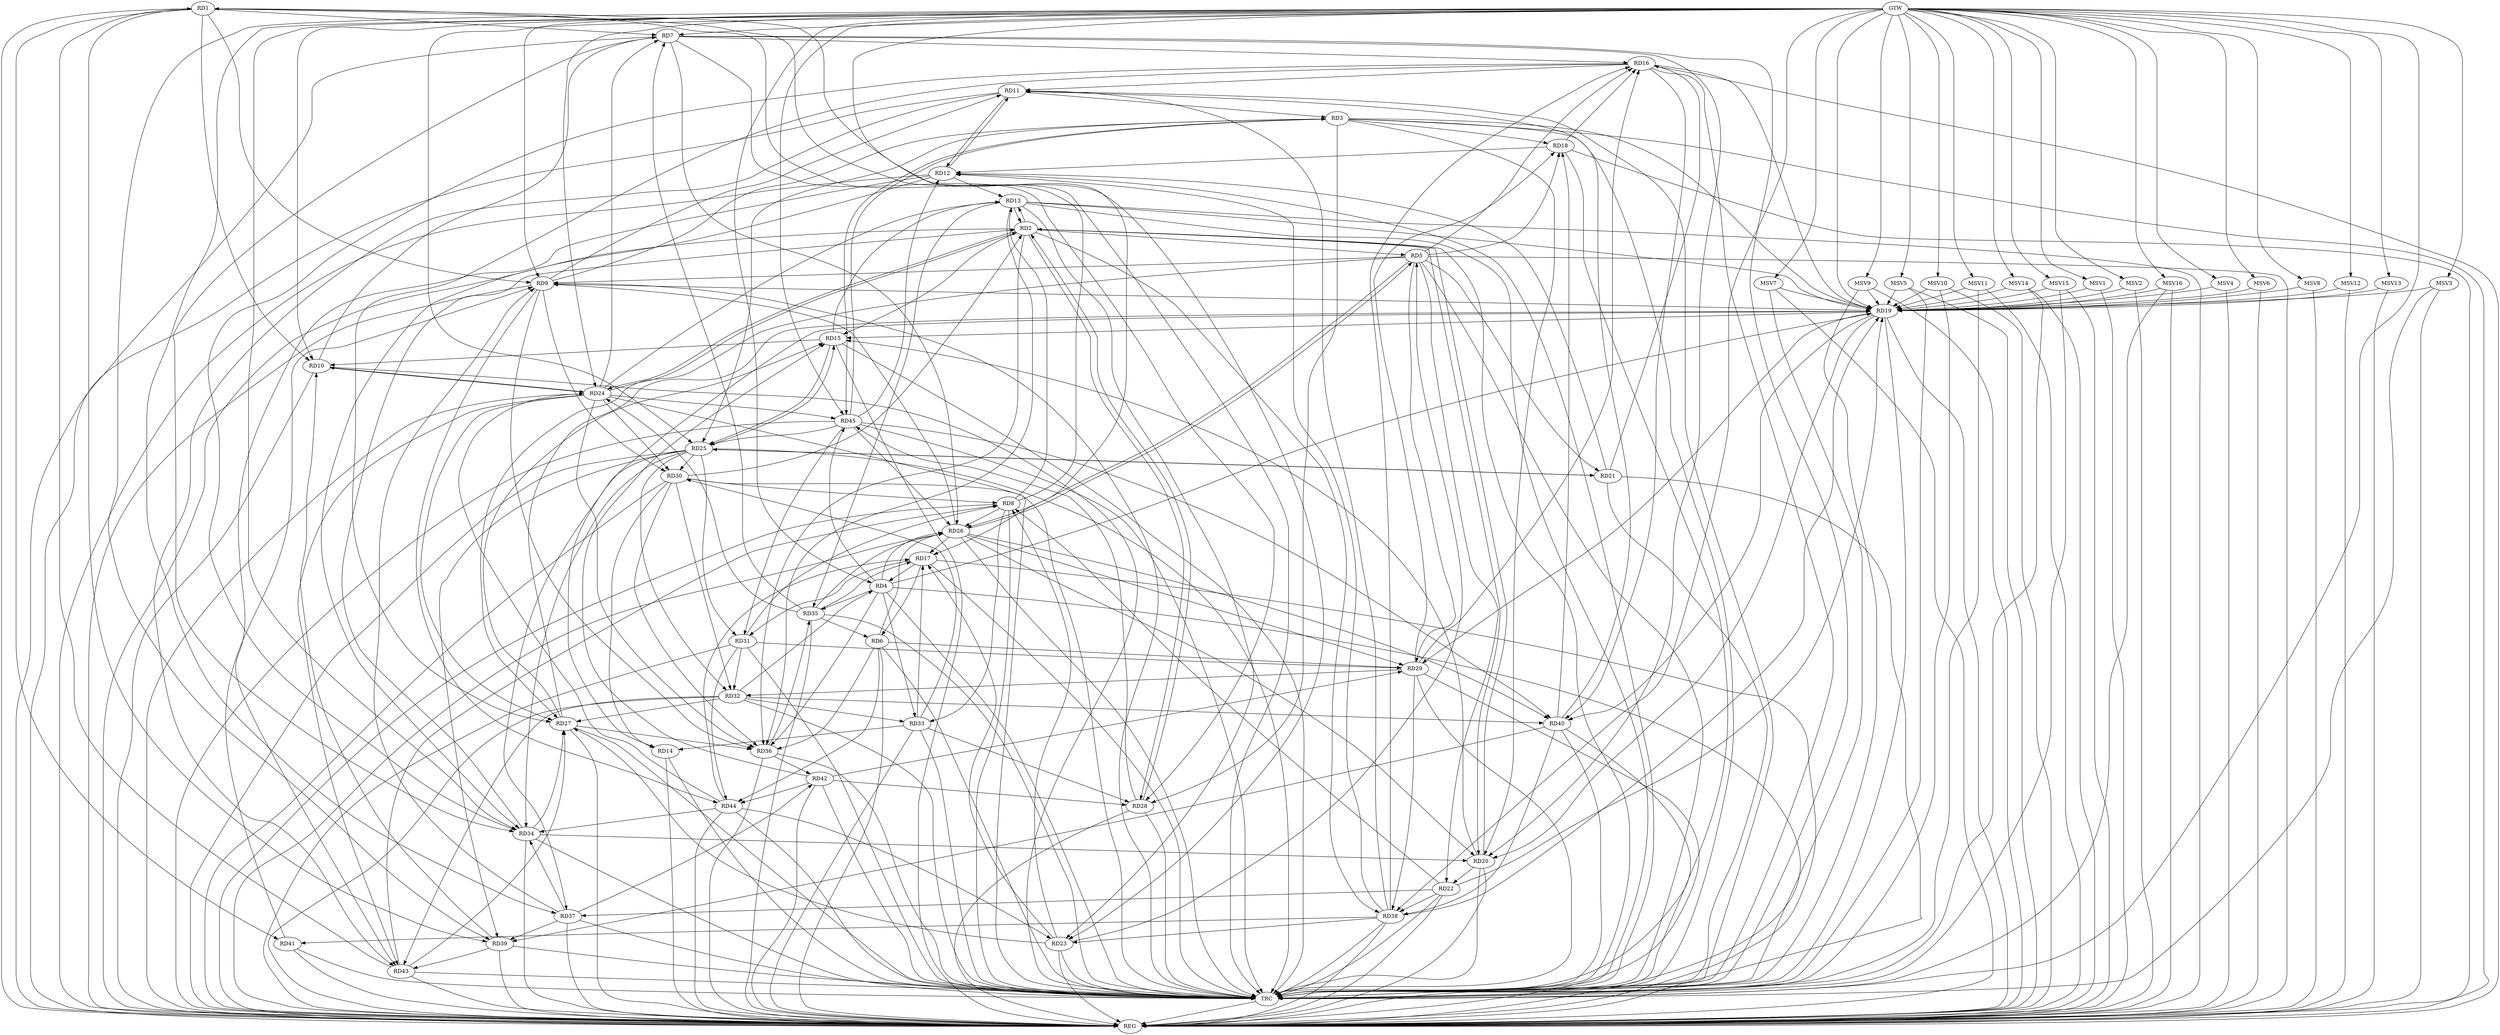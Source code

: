 strict digraph G {
  RD1 [ label="RD1" ];
  RD2 [ label="RD2" ];
  RD3 [ label="RD3" ];
  RD4 [ label="RD4" ];
  RD5 [ label="RD5" ];
  RD6 [ label="RD6" ];
  RD7 [ label="RD7" ];
  RD8 [ label="RD8" ];
  RD9 [ label="RD9" ];
  RD10 [ label="RD10" ];
  RD11 [ label="RD11" ];
  RD12 [ label="RD12" ];
  RD13 [ label="RD13" ];
  RD14 [ label="RD14" ];
  RD15 [ label="RD15" ];
  RD16 [ label="RD16" ];
  RD17 [ label="RD17" ];
  RD18 [ label="RD18" ];
  RD19 [ label="RD19" ];
  RD20 [ label="RD20" ];
  RD21 [ label="RD21" ];
  RD22 [ label="RD22" ];
  RD23 [ label="RD23" ];
  RD24 [ label="RD24" ];
  RD25 [ label="RD25" ];
  RD26 [ label="RD26" ];
  RD27 [ label="RD27" ];
  RD28 [ label="RD28" ];
  RD29 [ label="RD29" ];
  RD30 [ label="RD30" ];
  RD31 [ label="RD31" ];
  RD32 [ label="RD32" ];
  RD33 [ label="RD33" ];
  RD34 [ label="RD34" ];
  RD35 [ label="RD35" ];
  RD36 [ label="RD36" ];
  RD37 [ label="RD37" ];
  RD38 [ label="RD38" ];
  RD39 [ label="RD39" ];
  RD40 [ label="RD40" ];
  RD41 [ label="RD41" ];
  RD42 [ label="RD42" ];
  RD43 [ label="RD43" ];
  RD44 [ label="RD44" ];
  RD45 [ label="RD45" ];
  GTW [ label="GTW" ];
  REG [ label="REG" ];
  TRC [ label="TRC" ];
  MSV1 [ label="MSV1" ];
  MSV2 [ label="MSV2" ];
  MSV3 [ label="MSV3" ];
  MSV4 [ label="MSV4" ];
  MSV5 [ label="MSV5" ];
  MSV6 [ label="MSV6" ];
  MSV7 [ label="MSV7" ];
  MSV8 [ label="MSV8" ];
  MSV9 [ label="MSV9" ];
  MSV10 [ label="MSV10" ];
  MSV11 [ label="MSV11" ];
  MSV12 [ label="MSV12" ];
  MSV13 [ label="MSV13" ];
  MSV14 [ label="MSV14" ];
  MSV15 [ label="MSV15" ];
  MSV16 [ label="MSV16" ];
  RD1 -> RD7;
  RD8 -> RD1;
  RD1 -> RD9;
  RD1 -> RD10;
  RD1 -> RD23;
  RD1 -> RD39;
  RD1 -> RD41;
  RD43 -> RD1;
  RD2 -> RD5;
  RD2 -> RD13;
  RD13 -> RD2;
  RD2 -> RD15;
  RD2 -> RD20;
  RD20 -> RD2;
  RD2 -> RD24;
  RD24 -> RD2;
  RD2 -> RD28;
  RD28 -> RD2;
  RD30 -> RD2;
  RD34 -> RD2;
  RD2 -> RD36;
  RD2 -> RD38;
  RD9 -> RD3;
  RD11 -> RD3;
  RD3 -> RD18;
  RD3 -> RD19;
  RD3 -> RD20;
  RD3 -> RD25;
  RD3 -> RD28;
  RD3 -> RD45;
  RD45 -> RD3;
  RD17 -> RD4;
  RD4 -> RD19;
  RD4 -> RD26;
  RD32 -> RD4;
  RD4 -> RD33;
  RD4 -> RD35;
  RD4 -> RD36;
  RD4 -> RD45;
  RD5 -> RD9;
  RD5 -> RD16;
  RD5 -> RD18;
  RD5 -> RD21;
  RD5 -> RD22;
  RD23 -> RD5;
  RD5 -> RD26;
  RD26 -> RD5;
  RD5 -> RD27;
  RD5 -> RD29;
  RD17 -> RD6;
  RD6 -> RD26;
  RD6 -> RD29;
  RD35 -> RD6;
  RD6 -> RD36;
  RD6 -> RD44;
  RD10 -> RD7;
  RD7 -> RD16;
  RD7 -> RD20;
  RD24 -> RD7;
  RD7 -> RD26;
  RD7 -> RD28;
  RD7 -> RD34;
  RD35 -> RD7;
  RD8 -> RD13;
  RD22 -> RD8;
  RD23 -> RD8;
  RD8 -> RD26;
  RD30 -> RD8;
  RD31 -> RD8;
  RD8 -> RD33;
  RD43 -> RD8;
  RD9 -> RD11;
  RD9 -> RD19;
  RD26 -> RD9;
  RD9 -> RD30;
  RD9 -> RD36;
  RD37 -> RD9;
  RD41 -> RD9;
  RD9 -> RD44;
  RD15 -> RD10;
  RD10 -> RD24;
  RD24 -> RD10;
  RD39 -> RD10;
  RD11 -> RD12;
  RD12 -> RD11;
  RD16 -> RD11;
  RD38 -> RD11;
  RD40 -> RD11;
  RD11 -> RD43;
  RD12 -> RD13;
  RD18 -> RD12;
  RD21 -> RD12;
  RD12 -> RD34;
  RD38 -> RD12;
  RD12 -> RD43;
  RD45 -> RD12;
  RD15 -> RD13;
  RD13 -> RD19;
  RD13 -> RD23;
  RD24 -> RD13;
  RD13 -> RD35;
  RD13 -> RD36;
  RD19 -> RD14;
  RD30 -> RD14;
  RD33 -> RD14;
  RD19 -> RD15;
  RD20 -> RD15;
  RD15 -> RD25;
  RD25 -> RD15;
  RD27 -> RD15;
  RD42 -> RD15;
  RD18 -> RD16;
  RD16 -> RD19;
  RD21 -> RD16;
  RD16 -> RD27;
  RD29 -> RD16;
  RD16 -> RD34;
  RD38 -> RD16;
  RD16 -> RD40;
  RD23 -> RD17;
  RD26 -> RD17;
  RD17 -> RD31;
  RD33 -> RD17;
  RD35 -> RD17;
  RD44 -> RD17;
  RD29 -> RD18;
  RD40 -> RD18;
  RD19 -> RD20;
  RD22 -> RD19;
  RD27 -> RD19;
  RD19 -> RD29;
  RD38 -> RD19;
  RD19 -> RD40;
  RD20 -> RD22;
  RD26 -> RD20;
  RD34 -> RD20;
  RD21 -> RD25;
  RD25 -> RD21;
  RD22 -> RD37;
  RD22 -> RD38;
  RD23 -> RD27;
  RD38 -> RD23;
  RD44 -> RD23;
  RD24 -> RD27;
  RD24 -> RD30;
  RD35 -> RD24;
  RD24 -> RD36;
  RD24 -> RD43;
  RD44 -> RD24;
  RD24 -> RD45;
  RD25 -> RD30;
  RD25 -> RD31;
  RD25 -> RD32;
  RD25 -> RD34;
  RD25 -> RD37;
  RD25 -> RD39;
  RD45 -> RD25;
  RD26 -> RD29;
  RD35 -> RD26;
  RD26 -> RD40;
  RD45 -> RD26;
  RD32 -> RD27;
  RD34 -> RD27;
  RD27 -> RD36;
  RD43 -> RD27;
  RD33 -> RD28;
  RD42 -> RD28;
  RD28 -> RD45;
  RD31 -> RD29;
  RD29 -> RD32;
  RD29 -> RD38;
  RD42 -> RD29;
  RD30 -> RD32;
  RD33 -> RD30;
  RD30 -> RD36;
  RD31 -> RD32;
  RD31 -> RD44;
  RD45 -> RD31;
  RD32 -> RD33;
  RD32 -> RD40;
  RD32 -> RD43;
  RD37 -> RD34;
  RD44 -> RD34;
  RD36 -> RD35;
  RD36 -> RD42;
  RD37 -> RD39;
  RD37 -> RD42;
  RD40 -> RD38;
  RD38 -> RD41;
  RD40 -> RD39;
  RD39 -> RD43;
  RD45 -> RD40;
  RD42 -> RD44;
  GTW -> RD10;
  GTW -> RD7;
  GTW -> RD39;
  GTW -> RD45;
  GTW -> RD38;
  GTW -> RD19;
  GTW -> RD9;
  GTW -> RD25;
  GTW -> RD4;
  GTW -> RD24;
  GTW -> RD37;
  GTW -> RD34;
  GTW -> RD17;
  RD1 -> REG;
  RD2 -> REG;
  RD3 -> REG;
  RD4 -> REG;
  RD5 -> REG;
  RD6 -> REG;
  RD7 -> REG;
  RD8 -> REG;
  RD9 -> REG;
  RD10 -> REG;
  RD11 -> REG;
  RD12 -> REG;
  RD13 -> REG;
  RD14 -> REG;
  RD15 -> REG;
  RD16 -> REG;
  RD17 -> REG;
  RD18 -> REG;
  RD19 -> REG;
  RD20 -> REG;
  RD21 -> REG;
  RD22 -> REG;
  RD23 -> REG;
  RD24 -> REG;
  RD25 -> REG;
  RD26 -> REG;
  RD27 -> REG;
  RD28 -> REG;
  RD29 -> REG;
  RD30 -> REG;
  RD31 -> REG;
  RD32 -> REG;
  RD33 -> REG;
  RD34 -> REG;
  RD35 -> REG;
  RD36 -> REG;
  RD37 -> REG;
  RD38 -> REG;
  RD39 -> REG;
  RD40 -> REG;
  RD41 -> REG;
  RD42 -> REG;
  RD43 -> REG;
  RD44 -> REG;
  RD45 -> REG;
  RD1 -> TRC;
  RD2 -> TRC;
  RD3 -> TRC;
  RD4 -> TRC;
  RD5 -> TRC;
  RD6 -> TRC;
  RD7 -> TRC;
  RD8 -> TRC;
  RD9 -> TRC;
  RD10 -> TRC;
  RD11 -> TRC;
  RD12 -> TRC;
  RD13 -> TRC;
  RD14 -> TRC;
  RD15 -> TRC;
  RD16 -> TRC;
  RD17 -> TRC;
  RD18 -> TRC;
  RD19 -> TRC;
  RD20 -> TRC;
  RD21 -> TRC;
  RD22 -> TRC;
  RD23 -> TRC;
  RD24 -> TRC;
  RD25 -> TRC;
  RD26 -> TRC;
  RD27 -> TRC;
  RD28 -> TRC;
  RD29 -> TRC;
  RD30 -> TRC;
  RD31 -> TRC;
  RD32 -> TRC;
  RD33 -> TRC;
  RD34 -> TRC;
  RD35 -> TRC;
  RD36 -> TRC;
  RD37 -> TRC;
  RD38 -> TRC;
  RD39 -> TRC;
  RD40 -> TRC;
  RD41 -> TRC;
  RD42 -> TRC;
  RD43 -> TRC;
  RD44 -> TRC;
  RD45 -> TRC;
  GTW -> TRC;
  TRC -> REG;
  MSV1 -> RD19;
  GTW -> MSV1;
  MSV1 -> REG;
  MSV2 -> RD19;
  MSV3 -> RD19;
  MSV4 -> RD19;
  MSV5 -> RD19;
  MSV6 -> RD19;
  MSV7 -> RD19;
  GTW -> MSV2;
  MSV2 -> REG;
  GTW -> MSV3;
  MSV3 -> REG;
  MSV3 -> TRC;
  GTW -> MSV4;
  MSV4 -> REG;
  GTW -> MSV5;
  MSV5 -> REG;
  MSV5 -> TRC;
  GTW -> MSV6;
  MSV6 -> REG;
  GTW -> MSV7;
  MSV7 -> REG;
  MSV7 -> TRC;
  MSV8 -> RD19;
  GTW -> MSV8;
  MSV8 -> REG;
  MSV9 -> RD19;
  GTW -> MSV9;
  MSV9 -> REG;
  MSV9 -> TRC;
  MSV10 -> RD19;
  GTW -> MSV10;
  MSV10 -> REG;
  MSV10 -> TRC;
  MSV11 -> RD19;
  MSV12 -> RD19;
  GTW -> MSV11;
  MSV11 -> REG;
  MSV11 -> TRC;
  GTW -> MSV12;
  MSV12 -> REG;
  MSV13 -> RD19;
  GTW -> MSV13;
  MSV13 -> REG;
  MSV14 -> RD19;
  GTW -> MSV14;
  MSV14 -> REG;
  MSV14 -> TRC;
  MSV15 -> RD19;
  GTW -> MSV15;
  MSV15 -> REG;
  MSV15 -> TRC;
  MSV16 -> RD19;
  GTW -> MSV16;
  MSV16 -> REG;
  MSV16 -> TRC;
}
